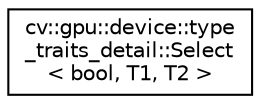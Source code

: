 digraph "Graphical Class Hierarchy"
{
 // LATEX_PDF_SIZE
  edge [fontname="Helvetica",fontsize="10",labelfontname="Helvetica",labelfontsize="10"];
  node [fontname="Helvetica",fontsize="10",shape=record];
  rankdir="LR";
  Node0 [label="cv::gpu::device::type\l_traits_detail::Select\l\< bool, T1, T2 \>",height=0.2,width=0.4,color="black", fillcolor="white", style="filled",URL="$structcv_1_1gpu_1_1device_1_1type__traits__detail_1_1_select.html",tooltip=" "];
}
